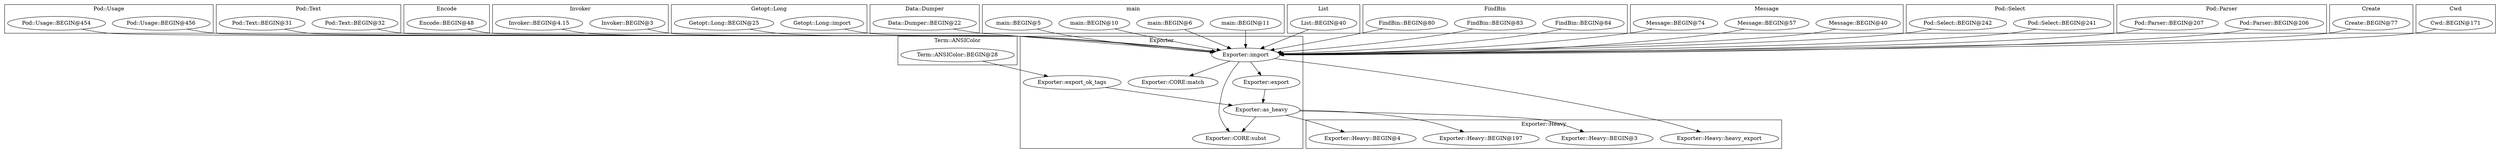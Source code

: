 digraph {
graph [overlap=false]
subgraph cluster_Pod_Usage {
	label="Pod::Usage";
	"Pod::Usage::BEGIN@456";
	"Pod::Usage::BEGIN@454";
}
subgraph cluster_Pod_Text {
	label="Pod::Text";
	"Pod::Text::BEGIN@32";
	"Pod::Text::BEGIN@31";
}
subgraph cluster_Encode {
	label="Encode";
	"Encode::BEGIN@48";
}
subgraph cluster_Invoker {
	label="Invoker";
	"Invoker::BEGIN@3";
	"Invoker::BEGIN@4.15";
}
subgraph cluster_Getopt_Long {
	label="Getopt::Long";
	"Getopt::Long::import";
	"Getopt::Long::BEGIN@25";
}
subgraph cluster_Term_ANSIColor {
	label="Term::ANSIColor";
	"Term::ANSIColor::BEGIN@28";
}
subgraph cluster_Data_Dumper {
	label="Data::Dumper";
	"Data::Dumper::BEGIN@22";
}
subgraph cluster_main {
	label="main";
	"main::BEGIN@10";
	"main::BEGIN@5";
	"main::BEGIN@11";
	"main::BEGIN@6";
}
subgraph cluster_List {
	label="List";
	"List::BEGIN@40";
}
subgraph cluster_FindBin {
	label="FindBin";
	"FindBin::BEGIN@84";
	"FindBin::BEGIN@83";
	"FindBin::BEGIN@80";
}
subgraph cluster_Message {
	label="Message";
	"Message::BEGIN@40";
	"Message::BEGIN@57";
	"Message::BEGIN@74";
}
subgraph cluster_Pod_Select {
	label="Pod::Select";
	"Pod::Select::BEGIN@241";
	"Pod::Select::BEGIN@242";
}
subgraph cluster_Exporter_Heavy {
	label="Exporter::Heavy";
	"Exporter::Heavy::BEGIN@197";
	"Exporter::Heavy::BEGIN@4";
	"Exporter::Heavy::heavy_export";
	"Exporter::Heavy::BEGIN@3";
}
subgraph cluster_Pod_Parser {
	label="Pod::Parser";
	"Pod::Parser::BEGIN@206";
	"Pod::Parser::BEGIN@207";
}
subgraph cluster_Create {
	label="Create";
	"Create::BEGIN@77";
}
subgraph cluster_Exporter {
	label="Exporter";
	"Exporter::import";
	"Exporter::as_heavy";
	"Exporter::CORE:subst";
	"Exporter::export";
	"Exporter::export_ok_tags";
	"Exporter::CORE:match";
}
subgraph cluster_Cwd {
	label="Cwd";
	"Cwd::BEGIN@171";
}
"Exporter::export" -> "Exporter::as_heavy";
"Exporter::export_ok_tags" -> "Exporter::as_heavy";
"Exporter::import" -> "Exporter::CORE:match";
"main::BEGIN@10" -> "Exporter::import";
"Pod::Parser::BEGIN@206" -> "Exporter::import";
"Pod::Usage::BEGIN@454" -> "Exporter::import";
"Pod::Parser::BEGIN@207" -> "Exporter::import";
"FindBin::BEGIN@83" -> "Exporter::import";
"Invoker::BEGIN@4.15" -> "Exporter::import";
"FindBin::BEGIN@84" -> "Exporter::import";
"Data::Dumper::BEGIN@22" -> "Exporter::import";
"Getopt::Long::BEGIN@25" -> "Exporter::import";
"Create::BEGIN@77" -> "Exporter::import";
"main::BEGIN@5" -> "Exporter::import";
"Invoker::BEGIN@3" -> "Exporter::import";
"Getopt::Long::import" -> "Exporter::import";
"Cwd::BEGIN@171" -> "Exporter::import";
"Message::BEGIN@74" -> "Exporter::import";
"Pod::Select::BEGIN@242" -> "Exporter::import";
"Pod::Text::BEGIN@31" -> "Exporter::import";
"Pod::Text::BEGIN@32" -> "Exporter::import";
"Encode::BEGIN@48" -> "Exporter::import";
"FindBin::BEGIN@80" -> "Exporter::import";
"main::BEGIN@6" -> "Exporter::import";
"Pod::Usage::BEGIN@456" -> "Exporter::import";
"List::BEGIN@40" -> "Exporter::import";
"Pod::Select::BEGIN@241" -> "Exporter::import";
"Message::BEGIN@57" -> "Exporter::import";
"Message::BEGIN@40" -> "Exporter::import";
"main::BEGIN@11" -> "Exporter::import";
"Exporter::import" -> "Exporter::export";
"Exporter::import" -> "Exporter::CORE:subst";
"Exporter::as_heavy" -> "Exporter::CORE:subst";
"Exporter::as_heavy" -> "Exporter::Heavy::BEGIN@4";
"Term::ANSIColor::BEGIN@28" -> "Exporter::export_ok_tags";
"Exporter::as_heavy" -> "Exporter::Heavy::BEGIN@197";
"Exporter::import" -> "Exporter::Heavy::heavy_export";
"Exporter::as_heavy" -> "Exporter::Heavy::BEGIN@3";
}
